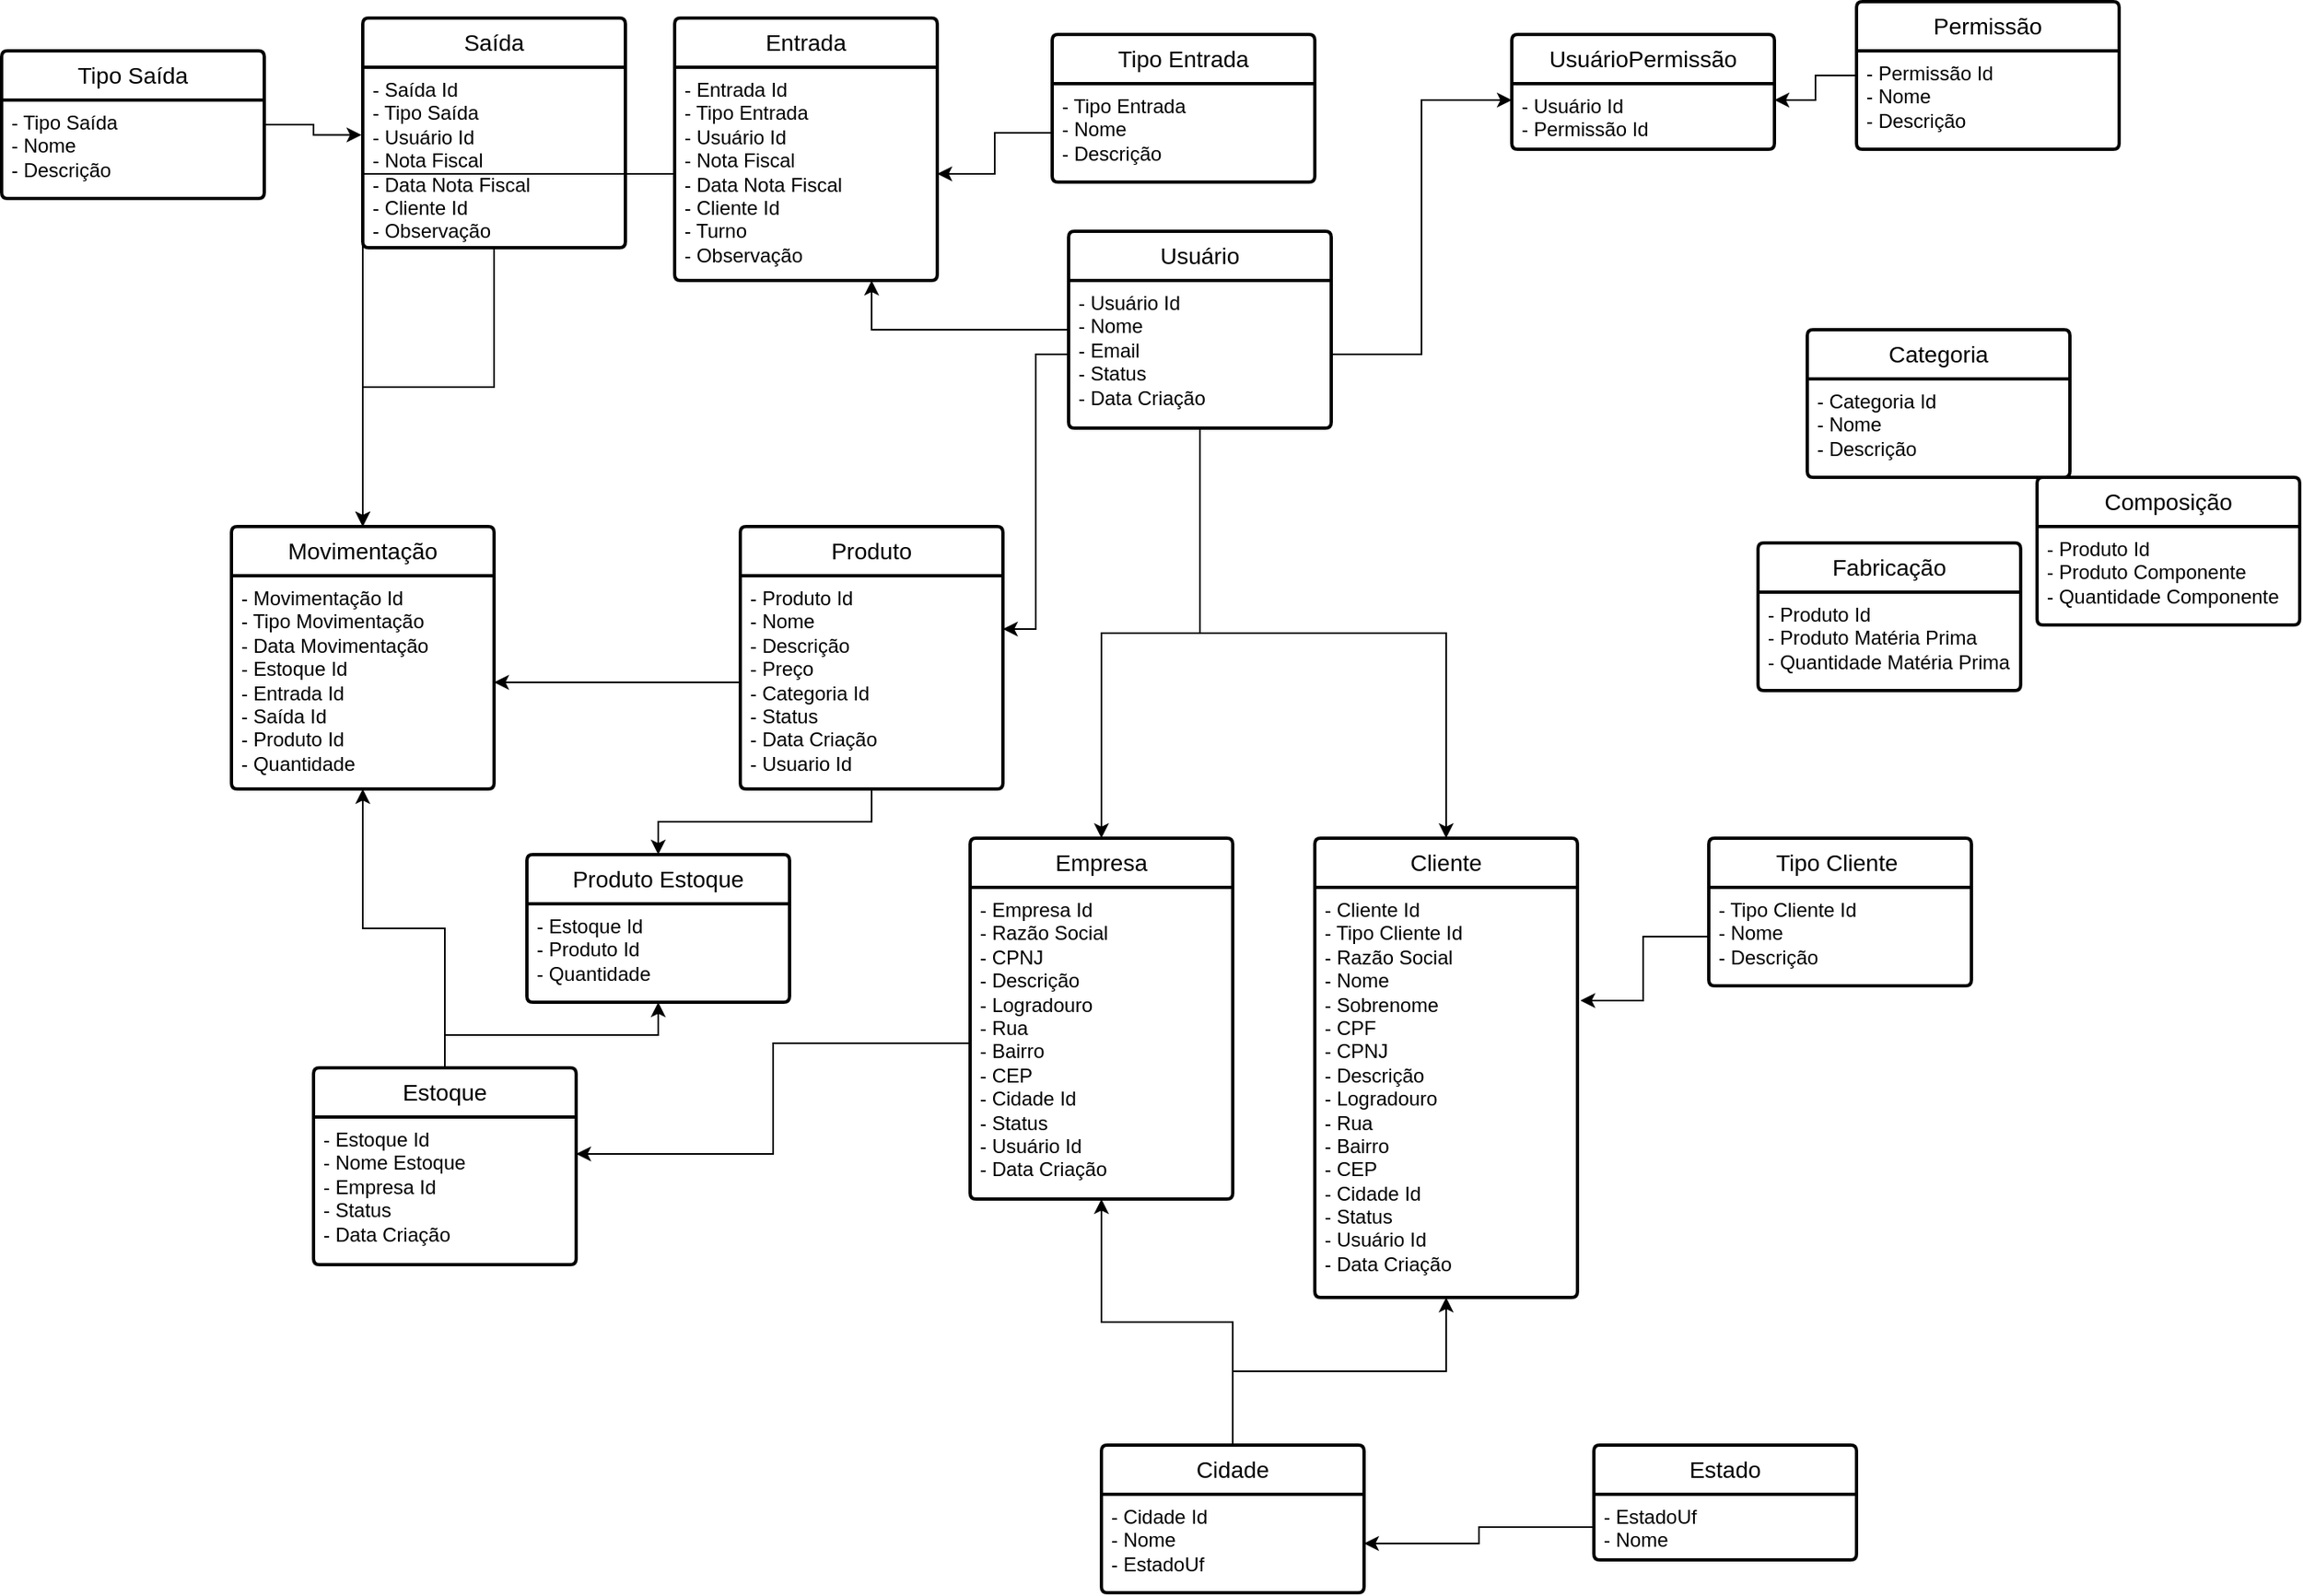 <mxfile version="24.7.14">
  <diagram name="Página-1" id="4eZlmuM-PPHnIgkoYzvH">
    <mxGraphModel dx="1585" dy="885" grid="1" gridSize="10" guides="1" tooltips="1" connect="1" arrows="1" fold="1" page="1" pageScale="1" pageWidth="827" pageHeight="1169" math="0" shadow="0">
      <root>
        <mxCell id="0" />
        <mxCell id="1" parent="0" />
        <mxCell id="nHZGqctwkZ7mky7nG77i-56" value="" style="edgeStyle=orthogonalEdgeStyle;rounded=0;orthogonalLoop=1;jettySize=auto;html=1;entryX=0.75;entryY=1;entryDx=0;entryDy=0;" parent="1" source="nHZGqctwkZ7mky7nG77i-6" target="nHZGqctwkZ7mky7nG77i-55" edge="1">
          <mxGeometry relative="1" as="geometry" />
        </mxCell>
        <mxCell id="nHZGqctwkZ7mky7nG77i-6" value="Usuário" style="swimlane;childLayout=stackLayout;horizontal=1;startSize=30;horizontalStack=0;rounded=1;fontSize=14;fontStyle=0;strokeWidth=2;resizeParent=0;resizeLast=1;shadow=0;dashed=0;align=center;arcSize=4;whiteSpace=wrap;html=1;" parent="1" vertex="1">
          <mxGeometry x="700" y="150" width="160" height="120" as="geometry" />
        </mxCell>
        <mxCell id="nHZGqctwkZ7mky7nG77i-7" value="- Usuário Id&lt;div&gt;- Nome&lt;/div&gt;&lt;div&gt;- Email&lt;/div&gt;&lt;div&gt;- Status&lt;/div&gt;&lt;div&gt;- Data Criação&lt;/div&gt;" style="align=left;strokeColor=none;fillColor=none;spacingLeft=4;fontSize=12;verticalAlign=top;resizable=0;rotatable=0;part=1;html=1;" parent="nHZGqctwkZ7mky7nG77i-6" vertex="1">
          <mxGeometry y="30" width="160" height="90" as="geometry" />
        </mxCell>
        <mxCell id="nHZGqctwkZ7mky7nG77i-19" style="edgeStyle=orthogonalEdgeStyle;rounded=0;orthogonalLoop=1;jettySize=auto;html=1;entryX=1;entryY=0.25;entryDx=0;entryDy=0;" parent="1" source="nHZGqctwkZ7mky7nG77i-13" target="nHZGqctwkZ7mky7nG77i-16" edge="1">
          <mxGeometry relative="1" as="geometry" />
        </mxCell>
        <mxCell id="nHZGqctwkZ7mky7nG77i-13" value="Permissão" style="swimlane;childLayout=stackLayout;horizontal=1;startSize=30;horizontalStack=0;rounded=1;fontSize=14;fontStyle=0;strokeWidth=2;resizeParent=0;resizeLast=1;shadow=0;dashed=0;align=center;arcSize=4;whiteSpace=wrap;html=1;" parent="1" vertex="1">
          <mxGeometry x="1180" y="10" width="160" height="90" as="geometry" />
        </mxCell>
        <mxCell id="nHZGqctwkZ7mky7nG77i-14" value="- Permissão Id&lt;div&gt;- Nome&lt;/div&gt;&lt;div&gt;- Descrição&lt;/div&gt;" style="align=left;strokeColor=none;fillColor=none;spacingLeft=4;fontSize=12;verticalAlign=top;resizable=0;rotatable=0;part=1;html=1;" parent="nHZGqctwkZ7mky7nG77i-13" vertex="1">
          <mxGeometry y="30" width="160" height="60" as="geometry" />
        </mxCell>
        <mxCell id="nHZGqctwkZ7mky7nG77i-15" value="UsuárioPermissão" style="swimlane;childLayout=stackLayout;horizontal=1;startSize=30;horizontalStack=0;rounded=1;fontSize=14;fontStyle=0;strokeWidth=2;resizeParent=0;resizeLast=1;shadow=0;dashed=0;align=center;arcSize=4;whiteSpace=wrap;html=1;" parent="1" vertex="1">
          <mxGeometry x="970" y="30" width="160" height="70" as="geometry" />
        </mxCell>
        <mxCell id="nHZGqctwkZ7mky7nG77i-16" value="- Usuário Id&lt;div&gt;- Permissão Id&lt;/div&gt;" style="align=left;strokeColor=none;fillColor=none;spacingLeft=4;fontSize=12;verticalAlign=top;resizable=0;rotatable=0;part=1;html=1;" parent="nHZGqctwkZ7mky7nG77i-15" vertex="1">
          <mxGeometry y="30" width="160" height="40" as="geometry" />
        </mxCell>
        <mxCell id="nHZGqctwkZ7mky7nG77i-18" style="edgeStyle=orthogonalEdgeStyle;rounded=0;orthogonalLoop=1;jettySize=auto;html=1;entryX=0;entryY=0.25;entryDx=0;entryDy=0;" parent="1" source="nHZGqctwkZ7mky7nG77i-7" target="nHZGqctwkZ7mky7nG77i-16" edge="1">
          <mxGeometry relative="1" as="geometry" />
        </mxCell>
        <mxCell id="nHZGqctwkZ7mky7nG77i-20" value="Cliente" style="swimlane;childLayout=stackLayout;horizontal=1;startSize=30;horizontalStack=0;rounded=1;fontSize=14;fontStyle=0;strokeWidth=2;resizeParent=0;resizeLast=1;shadow=0;dashed=0;align=center;arcSize=4;whiteSpace=wrap;html=1;" parent="1" vertex="1">
          <mxGeometry x="850" y="520" width="160" height="280" as="geometry" />
        </mxCell>
        <mxCell id="nHZGqctwkZ7mky7nG77i-21" value="- Cliente Id&lt;div&gt;- Tipo Cliente Id&lt;div&gt;- Razão Social&lt;/div&gt;&lt;div&gt;- Nome&lt;/div&gt;&lt;div&gt;- Sobrenome&lt;/div&gt;&lt;div&gt;- CPF&lt;/div&gt;&lt;div&gt;- CPNJ&lt;/div&gt;&lt;div&gt;- Descrição&lt;/div&gt;&lt;div&gt;- Logradouro&lt;/div&gt;&lt;div&gt;- Rua&lt;/div&gt;&lt;div&gt;- Bairro&lt;/div&gt;&lt;div&gt;- CEP&lt;/div&gt;&lt;div&gt;- Cidade Id&lt;/div&gt;&lt;div&gt;- Status&lt;/div&gt;&lt;div&gt;- Usuário Id&lt;/div&gt;&lt;div&gt;&lt;span style=&quot;background-color: initial;&quot;&gt;- Data Criação&lt;/span&gt;&amp;nbsp;&lt;/div&gt;&lt;div&gt;&lt;br&gt;&lt;/div&gt;&lt;/div&gt;" style="align=left;strokeColor=none;fillColor=none;spacingLeft=4;fontSize=12;verticalAlign=top;resizable=0;rotatable=0;part=1;html=1;" parent="nHZGqctwkZ7mky7nG77i-20" vertex="1">
          <mxGeometry y="30" width="160" height="250" as="geometry" />
        </mxCell>
        <mxCell id="nHZGqctwkZ7mky7nG77i-23" value="Tipo Cliente&amp;nbsp;" style="swimlane;childLayout=stackLayout;horizontal=1;startSize=30;horizontalStack=0;rounded=1;fontSize=14;fontStyle=0;strokeWidth=2;resizeParent=0;resizeLast=1;shadow=0;dashed=0;align=center;arcSize=4;whiteSpace=wrap;html=1;" parent="1" vertex="1">
          <mxGeometry x="1090" y="520" width="160" height="90" as="geometry" />
        </mxCell>
        <mxCell id="nHZGqctwkZ7mky7nG77i-24" value="- Tipo Cliente Id&lt;div&gt;- Nome&lt;/div&gt;&lt;div&gt;- Descrição&lt;/div&gt;" style="align=left;strokeColor=none;fillColor=none;spacingLeft=4;fontSize=12;verticalAlign=top;resizable=0;rotatable=0;part=1;html=1;" parent="nHZGqctwkZ7mky7nG77i-23" vertex="1">
          <mxGeometry y="30" width="160" height="60" as="geometry" />
        </mxCell>
        <mxCell id="QyyUy4oXN8FV1IVaJ9Bp-20" style="edgeStyle=orthogonalEdgeStyle;rounded=0;orthogonalLoop=1;jettySize=auto;html=1;entryX=0.5;entryY=1;entryDx=0;entryDy=0;" edge="1" parent="1" source="nHZGqctwkZ7mky7nG77i-26" target="QyyUy4oXN8FV1IVaJ9Bp-6">
          <mxGeometry relative="1" as="geometry" />
        </mxCell>
        <mxCell id="QyyUy4oXN8FV1IVaJ9Bp-21" style="edgeStyle=orthogonalEdgeStyle;rounded=0;orthogonalLoop=1;jettySize=auto;html=1;entryX=0.5;entryY=1;entryDx=0;entryDy=0;" edge="1" parent="1" source="nHZGqctwkZ7mky7nG77i-26" target="nHZGqctwkZ7mky7nG77i-21">
          <mxGeometry relative="1" as="geometry" />
        </mxCell>
        <mxCell id="nHZGqctwkZ7mky7nG77i-26" value="Cidade" style="swimlane;childLayout=stackLayout;horizontal=1;startSize=30;horizontalStack=0;rounded=1;fontSize=14;fontStyle=0;strokeWidth=2;resizeParent=0;resizeLast=1;shadow=0;dashed=0;align=center;arcSize=4;whiteSpace=wrap;html=1;" parent="1" vertex="1">
          <mxGeometry x="720" y="890" width="160" height="90" as="geometry" />
        </mxCell>
        <mxCell id="nHZGqctwkZ7mky7nG77i-27" value="- Cidade Id&lt;div&gt;- Nome&lt;/div&gt;&lt;div&gt;- EstadoUf&lt;/div&gt;" style="align=left;strokeColor=none;fillColor=none;spacingLeft=4;fontSize=12;verticalAlign=top;resizable=0;rotatable=0;part=1;html=1;" parent="nHZGqctwkZ7mky7nG77i-26" vertex="1">
          <mxGeometry y="30" width="160" height="60" as="geometry" />
        </mxCell>
        <mxCell id="nHZGqctwkZ7mky7nG77i-31" value="Estado" style="swimlane;childLayout=stackLayout;horizontal=1;startSize=30;horizontalStack=0;rounded=1;fontSize=14;fontStyle=0;strokeWidth=2;resizeParent=0;resizeLast=1;shadow=0;dashed=0;align=center;arcSize=4;whiteSpace=wrap;html=1;" parent="1" vertex="1">
          <mxGeometry x="1020" y="890" width="160" height="70" as="geometry" />
        </mxCell>
        <mxCell id="nHZGqctwkZ7mky7nG77i-32" value="- EstadoUf&lt;div&gt;- Nome&lt;/div&gt;" style="align=left;strokeColor=none;fillColor=none;spacingLeft=4;fontSize=12;verticalAlign=top;resizable=0;rotatable=0;part=1;html=1;" parent="nHZGqctwkZ7mky7nG77i-31" vertex="1">
          <mxGeometry y="30" width="160" height="40" as="geometry" />
        </mxCell>
        <mxCell id="QyyUy4oXN8FV1IVaJ9Bp-28" style="edgeStyle=orthogonalEdgeStyle;rounded=0;orthogonalLoop=1;jettySize=auto;html=1;" edge="1" parent="1" source="nHZGqctwkZ7mky7nG77i-35" target="QyyUy4oXN8FV1IVaJ9Bp-23">
          <mxGeometry relative="1" as="geometry" />
        </mxCell>
        <mxCell id="nHZGqctwkZ7mky7nG77i-35" value="Produto" style="swimlane;childLayout=stackLayout;horizontal=1;startSize=30;horizontalStack=0;rounded=1;fontSize=14;fontStyle=0;strokeWidth=2;resizeParent=0;resizeLast=1;shadow=0;dashed=0;align=center;arcSize=4;whiteSpace=wrap;html=1;" parent="1" vertex="1">
          <mxGeometry x="500" y="330" width="160" height="160" as="geometry" />
        </mxCell>
        <mxCell id="nHZGqctwkZ7mky7nG77i-36" value="- Produto Id&lt;div&gt;- Nome&lt;/div&gt;&lt;div&gt;- Descrição&lt;/div&gt;&lt;div&gt;- Preço&lt;/div&gt;&lt;div&gt;- Categoria Id&lt;/div&gt;&lt;div&gt;- Status&lt;/div&gt;&lt;div&gt;- Data Criação&lt;/div&gt;&lt;div&gt;- Usuario Id&lt;/div&gt;" style="align=left;strokeColor=none;fillColor=none;spacingLeft=4;fontSize=12;verticalAlign=top;resizable=0;rotatable=0;part=1;html=1;" parent="nHZGqctwkZ7mky7nG77i-35" vertex="1">
          <mxGeometry y="30" width="160" height="130" as="geometry" />
        </mxCell>
        <mxCell id="nHZGqctwkZ7mky7nG77i-41" value="Categoria" style="swimlane;childLayout=stackLayout;horizontal=1;startSize=30;horizontalStack=0;rounded=1;fontSize=14;fontStyle=0;strokeWidth=2;resizeParent=0;resizeLast=1;shadow=0;dashed=0;align=center;arcSize=4;whiteSpace=wrap;html=1;" parent="1" vertex="1">
          <mxGeometry x="1150" y="210" width="160" height="90" as="geometry" />
        </mxCell>
        <mxCell id="nHZGqctwkZ7mky7nG77i-42" value="- Categoria Id&lt;div&gt;- Nome&lt;/div&gt;&lt;div&gt;- Descrição&lt;/div&gt;" style="align=left;strokeColor=none;fillColor=none;spacingLeft=4;fontSize=12;verticalAlign=top;resizable=0;rotatable=0;part=1;html=1;" parent="nHZGqctwkZ7mky7nG77i-41" vertex="1">
          <mxGeometry y="30" width="160" height="60" as="geometry" />
        </mxCell>
        <mxCell id="nHZGqctwkZ7mky7nG77i-45" value="Fabricação" style="swimlane;childLayout=stackLayout;horizontal=1;startSize=30;horizontalStack=0;rounded=1;fontSize=14;fontStyle=0;strokeWidth=2;resizeParent=0;resizeLast=1;shadow=0;dashed=0;align=center;arcSize=4;whiteSpace=wrap;html=1;" parent="1" vertex="1">
          <mxGeometry x="1120" y="340" width="160" height="90" as="geometry" />
        </mxCell>
        <mxCell id="nHZGqctwkZ7mky7nG77i-46" value="- Produto Id&lt;div&gt;- Produto Matéria Prima&amp;nbsp;&lt;/div&gt;&lt;div&gt;- Quantidade Matéria Prima&lt;/div&gt;" style="align=left;strokeColor=none;fillColor=none;spacingLeft=4;fontSize=12;verticalAlign=top;resizable=0;rotatable=0;part=1;html=1;" parent="nHZGqctwkZ7mky7nG77i-45" vertex="1">
          <mxGeometry y="30" width="160" height="60" as="geometry" />
        </mxCell>
        <mxCell id="nHZGqctwkZ7mky7nG77i-49" value="Composição" style="swimlane;childLayout=stackLayout;horizontal=1;startSize=30;horizontalStack=0;rounded=1;fontSize=14;fontStyle=0;strokeWidth=2;resizeParent=0;resizeLast=1;shadow=0;dashed=0;align=center;arcSize=4;whiteSpace=wrap;html=1;" parent="1" vertex="1">
          <mxGeometry x="1290" y="300" width="160" height="90" as="geometry" />
        </mxCell>
        <mxCell id="nHZGqctwkZ7mky7nG77i-50" value="- Produto Id&lt;div&gt;- Produto Componente&lt;/div&gt;&lt;div&gt;- Quantidade Componente&lt;/div&gt;" style="align=left;strokeColor=none;fillColor=none;spacingLeft=4;fontSize=12;verticalAlign=top;resizable=0;rotatable=0;part=1;html=1;" parent="nHZGqctwkZ7mky7nG77i-49" vertex="1">
          <mxGeometry y="30" width="160" height="60" as="geometry" />
        </mxCell>
        <mxCell id="nHZGqctwkZ7mky7nG77i-54" value="Entrada" style="swimlane;childLayout=stackLayout;horizontal=1;startSize=30;horizontalStack=0;rounded=1;fontSize=14;fontStyle=0;strokeWidth=2;resizeParent=0;resizeLast=1;shadow=0;dashed=0;align=center;arcSize=4;whiteSpace=wrap;html=1;" parent="1" vertex="1">
          <mxGeometry x="460" y="20" width="160" height="160" as="geometry" />
        </mxCell>
        <mxCell id="nHZGqctwkZ7mky7nG77i-55" value="- Entrada Id&lt;div&gt;- Tipo Entrada&lt;/div&gt;&lt;div&gt;- Usuário Id&lt;br&gt;&lt;/div&gt;&lt;div&gt;- Nota Fiscal&lt;/div&gt;&lt;div&gt;- Data Nota Fiscal&lt;/div&gt;&lt;div&gt;- Cliente Id&lt;/div&gt;&lt;div&gt;- Turno&lt;/div&gt;&lt;div&gt;- Observação&lt;/div&gt;" style="align=left;strokeColor=none;fillColor=none;spacingLeft=4;fontSize=12;verticalAlign=top;resizable=0;rotatable=0;part=1;html=1;" parent="nHZGqctwkZ7mky7nG77i-54" vertex="1">
          <mxGeometry y="30" width="160" height="130" as="geometry" />
        </mxCell>
        <mxCell id="nHZGqctwkZ7mky7nG77i-57" value="Saída" style="swimlane;childLayout=stackLayout;horizontal=1;startSize=30;horizontalStack=0;rounded=1;fontSize=14;fontStyle=0;strokeWidth=2;resizeParent=0;resizeLast=1;shadow=0;dashed=0;align=center;arcSize=4;whiteSpace=wrap;html=1;" parent="1" vertex="1">
          <mxGeometry x="270" y="20" width="160" height="140" as="geometry" />
        </mxCell>
        <mxCell id="nHZGqctwkZ7mky7nG77i-58" value="- Saída Id&lt;div&gt;- Tipo Saída&lt;/div&gt;&lt;div&gt;- Usuário Id&lt;br&gt;&lt;/div&gt;&lt;div&gt;- Nota Fiscal&lt;/div&gt;&lt;div&gt;- Data Nota Fiscal&lt;/div&gt;&lt;div&gt;- Cliente Id&lt;/div&gt;&lt;div&gt;- Observação&lt;/div&gt;" style="align=left;strokeColor=none;fillColor=none;spacingLeft=4;fontSize=12;verticalAlign=top;resizable=0;rotatable=0;part=1;html=1;" parent="nHZGqctwkZ7mky7nG77i-57" vertex="1">
          <mxGeometry y="30" width="160" height="110" as="geometry" />
        </mxCell>
        <mxCell id="nHZGqctwkZ7mky7nG77i-60" value="Tipo Entrada" style="swimlane;childLayout=stackLayout;horizontal=1;startSize=30;horizontalStack=0;rounded=1;fontSize=14;fontStyle=0;strokeWidth=2;resizeParent=0;resizeLast=1;shadow=0;dashed=0;align=center;arcSize=4;whiteSpace=wrap;html=1;" parent="1" vertex="1">
          <mxGeometry x="690" y="30" width="160" height="90" as="geometry" />
        </mxCell>
        <mxCell id="nHZGqctwkZ7mky7nG77i-61" value="- Tipo Entrada&lt;div&gt;- Nome&lt;/div&gt;&lt;div&gt;- Descrição&lt;/div&gt;" style="align=left;strokeColor=none;fillColor=none;spacingLeft=4;fontSize=12;verticalAlign=top;resizable=0;rotatable=0;part=1;html=1;" parent="nHZGqctwkZ7mky7nG77i-60" vertex="1">
          <mxGeometry y="30" width="160" height="60" as="geometry" />
        </mxCell>
        <mxCell id="nHZGqctwkZ7mky7nG77i-63" value="Tipo Saída" style="swimlane;childLayout=stackLayout;horizontal=1;startSize=30;horizontalStack=0;rounded=1;fontSize=14;fontStyle=0;strokeWidth=2;resizeParent=0;resizeLast=1;shadow=0;dashed=0;align=center;arcSize=4;whiteSpace=wrap;html=1;" parent="1" vertex="1">
          <mxGeometry x="50" y="40" width="160" height="90" as="geometry" />
        </mxCell>
        <mxCell id="nHZGqctwkZ7mky7nG77i-64" value="- Tipo Saída&lt;div&gt;- Nome&lt;/div&gt;&lt;div&gt;- Descrição&lt;/div&gt;" style="align=left;strokeColor=none;fillColor=none;spacingLeft=4;fontSize=12;verticalAlign=top;resizable=0;rotatable=0;part=1;html=1;" parent="nHZGqctwkZ7mky7nG77i-63" vertex="1">
          <mxGeometry y="30" width="160" height="60" as="geometry" />
        </mxCell>
        <mxCell id="nHZGqctwkZ7mky7nG77i-66" value="Movimentação" style="swimlane;childLayout=stackLayout;horizontal=1;startSize=30;horizontalStack=0;rounded=1;fontSize=14;fontStyle=0;strokeWidth=2;resizeParent=0;resizeLast=1;shadow=0;dashed=0;align=center;arcSize=4;whiteSpace=wrap;html=1;" parent="1" vertex="1">
          <mxGeometry x="190" y="330" width="160" height="160" as="geometry" />
        </mxCell>
        <mxCell id="nHZGqctwkZ7mky7nG77i-67" value="- Movimentação Id&lt;div&gt;- Tipo Movimentação&lt;/div&gt;&lt;div&gt;- Data Movimentação&lt;/div&gt;&lt;div&gt;- Estoque Id&lt;/div&gt;&lt;div&gt;- Entrada Id&lt;/div&gt;&lt;div&gt;- Saída Id&lt;/div&gt;&lt;div&gt;- Produto Id&lt;/div&gt;&lt;div&gt;- Quantidade&lt;/div&gt;" style="align=left;strokeColor=none;fillColor=none;spacingLeft=4;fontSize=12;verticalAlign=top;resizable=0;rotatable=0;part=1;html=1;" parent="nHZGqctwkZ7mky7nG77i-66" vertex="1">
          <mxGeometry y="30" width="160" height="130" as="geometry" />
        </mxCell>
        <mxCell id="nHZGqctwkZ7mky7nG77i-72" style="edgeStyle=orthogonalEdgeStyle;rounded=0;orthogonalLoop=1;jettySize=auto;html=1;entryX=1;entryY=0.5;entryDx=0;entryDy=0;" parent="1" source="nHZGqctwkZ7mky7nG77i-32" target="nHZGqctwkZ7mky7nG77i-27" edge="1">
          <mxGeometry relative="1" as="geometry" />
        </mxCell>
        <mxCell id="nHZGqctwkZ7mky7nG77i-74" style="edgeStyle=orthogonalEdgeStyle;rounded=0;orthogonalLoop=1;jettySize=auto;html=1;entryX=1.011;entryY=0.276;entryDx=0;entryDy=0;entryPerimeter=0;" parent="1" source="nHZGqctwkZ7mky7nG77i-24" target="nHZGqctwkZ7mky7nG77i-21" edge="1">
          <mxGeometry relative="1" as="geometry" />
        </mxCell>
        <mxCell id="nHZGqctwkZ7mky7nG77i-76" style="edgeStyle=orthogonalEdgeStyle;rounded=0;orthogonalLoop=1;jettySize=auto;html=1;entryX=1;entryY=0.5;entryDx=0;entryDy=0;" parent="1" source="nHZGqctwkZ7mky7nG77i-61" target="nHZGqctwkZ7mky7nG77i-55" edge="1">
          <mxGeometry relative="1" as="geometry" />
        </mxCell>
        <mxCell id="nHZGqctwkZ7mky7nG77i-77" style="edgeStyle=orthogonalEdgeStyle;rounded=0;orthogonalLoop=1;jettySize=auto;html=1;entryX=-0.005;entryY=0.375;entryDx=0;entryDy=0;entryPerimeter=0;" parent="1" source="nHZGqctwkZ7mky7nG77i-63" target="nHZGqctwkZ7mky7nG77i-58" edge="1">
          <mxGeometry relative="1" as="geometry" />
        </mxCell>
        <mxCell id="nHZGqctwkZ7mky7nG77i-78" style="edgeStyle=orthogonalEdgeStyle;rounded=0;orthogonalLoop=1;jettySize=auto;html=1;entryX=0.5;entryY=0;entryDx=0;entryDy=0;" parent="1" source="nHZGqctwkZ7mky7nG77i-58" target="nHZGqctwkZ7mky7nG77i-66" edge="1">
          <mxGeometry relative="1" as="geometry" />
        </mxCell>
        <mxCell id="nHZGqctwkZ7mky7nG77i-79" style="edgeStyle=orthogonalEdgeStyle;rounded=0;orthogonalLoop=1;jettySize=auto;html=1;entryX=0.5;entryY=0;entryDx=0;entryDy=0;" parent="1" source="nHZGqctwkZ7mky7nG77i-55" target="nHZGqctwkZ7mky7nG77i-66" edge="1">
          <mxGeometry relative="1" as="geometry" />
        </mxCell>
        <mxCell id="nHZGqctwkZ7mky7nG77i-81" style="edgeStyle=orthogonalEdgeStyle;rounded=0;orthogonalLoop=1;jettySize=auto;html=1;entryX=1;entryY=0.5;entryDx=0;entryDy=0;" parent="1" source="nHZGqctwkZ7mky7nG77i-36" target="nHZGqctwkZ7mky7nG77i-67" edge="1">
          <mxGeometry relative="1" as="geometry" />
        </mxCell>
        <mxCell id="QyyUy4oXN8FV1IVaJ9Bp-11" style="edgeStyle=orthogonalEdgeStyle;rounded=0;orthogonalLoop=1;jettySize=auto;html=1;entryX=0.5;entryY=1;entryDx=0;entryDy=0;" edge="1" parent="1" source="QyyUy4oXN8FV1IVaJ9Bp-1" target="nHZGqctwkZ7mky7nG77i-67">
          <mxGeometry relative="1" as="geometry" />
        </mxCell>
        <mxCell id="QyyUy4oXN8FV1IVaJ9Bp-25" value="" style="edgeStyle=orthogonalEdgeStyle;rounded=0;orthogonalLoop=1;jettySize=auto;html=1;" edge="1" parent="1" source="QyyUy4oXN8FV1IVaJ9Bp-1" target="QyyUy4oXN8FV1IVaJ9Bp-23">
          <mxGeometry relative="1" as="geometry" />
        </mxCell>
        <mxCell id="QyyUy4oXN8FV1IVaJ9Bp-1" value="Estoque" style="swimlane;childLayout=stackLayout;horizontal=1;startSize=30;horizontalStack=0;rounded=1;fontSize=14;fontStyle=0;strokeWidth=2;resizeParent=0;resizeLast=1;shadow=0;dashed=0;align=center;arcSize=4;whiteSpace=wrap;html=1;" vertex="1" parent="1">
          <mxGeometry x="240" y="660" width="160" height="120" as="geometry" />
        </mxCell>
        <mxCell id="QyyUy4oXN8FV1IVaJ9Bp-2" value="- Estoque Id&lt;div&gt;- Nome Estoque&lt;/div&gt;&lt;div&gt;- Empresa Id&lt;/div&gt;&lt;div&gt;- Status&lt;/div&gt;&lt;div&gt;- Data Criação&lt;/div&gt;" style="align=left;strokeColor=none;fillColor=none;spacingLeft=4;fontSize=12;verticalAlign=top;resizable=0;rotatable=0;part=1;html=1;" vertex="1" parent="QyyUy4oXN8FV1IVaJ9Bp-1">
          <mxGeometry y="30" width="160" height="90" as="geometry" />
        </mxCell>
        <mxCell id="QyyUy4oXN8FV1IVaJ9Bp-5" value="Empresa" style="swimlane;childLayout=stackLayout;horizontal=1;startSize=30;horizontalStack=0;rounded=1;fontSize=14;fontStyle=0;strokeWidth=2;resizeParent=0;resizeLast=1;shadow=0;dashed=0;align=center;arcSize=4;whiteSpace=wrap;html=1;" vertex="1" parent="1">
          <mxGeometry x="640" y="520" width="160" height="220" as="geometry" />
        </mxCell>
        <mxCell id="QyyUy4oXN8FV1IVaJ9Bp-6" value="- Empresa Id&lt;div&gt;- Razão Social&lt;/div&gt;&lt;div&gt;- CPNJ&lt;/div&gt;&lt;div&gt;- Descrição&lt;/div&gt;&lt;div&gt;- Logradouro&lt;/div&gt;&lt;div&gt;- Rua&lt;/div&gt;&lt;div&gt;- Bairro&lt;/div&gt;&lt;div&gt;- CEP&lt;/div&gt;&lt;div&gt;- Cidade Id&lt;/div&gt;&lt;div&gt;- Status&lt;/div&gt;&lt;div&gt;- Usuário Id&lt;/div&gt;&lt;div&gt;&lt;span style=&quot;background-color: initial;&quot;&gt;- Data Criação&lt;/span&gt;&amp;nbsp;&lt;/div&gt;" style="align=left;strokeColor=none;fillColor=none;spacingLeft=4;fontSize=12;verticalAlign=top;resizable=0;rotatable=0;part=1;html=1;" vertex="1" parent="QyyUy4oXN8FV1IVaJ9Bp-5">
          <mxGeometry y="30" width="160" height="190" as="geometry" />
        </mxCell>
        <mxCell id="QyyUy4oXN8FV1IVaJ9Bp-15" style="edgeStyle=orthogonalEdgeStyle;rounded=0;orthogonalLoop=1;jettySize=auto;html=1;entryX=1;entryY=0.25;entryDx=0;entryDy=0;" edge="1" parent="1" source="QyyUy4oXN8FV1IVaJ9Bp-6" target="QyyUy4oXN8FV1IVaJ9Bp-2">
          <mxGeometry relative="1" as="geometry" />
        </mxCell>
        <mxCell id="QyyUy4oXN8FV1IVaJ9Bp-16" style="edgeStyle=orthogonalEdgeStyle;rounded=0;orthogonalLoop=1;jettySize=auto;html=1;entryX=0.5;entryY=0;entryDx=0;entryDy=0;" edge="1" parent="1" source="nHZGqctwkZ7mky7nG77i-7" target="QyyUy4oXN8FV1IVaJ9Bp-5">
          <mxGeometry relative="1" as="geometry" />
        </mxCell>
        <mxCell id="QyyUy4oXN8FV1IVaJ9Bp-17" style="edgeStyle=orthogonalEdgeStyle;rounded=0;orthogonalLoop=1;jettySize=auto;html=1;entryX=0.5;entryY=0;entryDx=0;entryDy=0;" edge="1" parent="1" source="nHZGqctwkZ7mky7nG77i-7" target="nHZGqctwkZ7mky7nG77i-20">
          <mxGeometry relative="1" as="geometry" />
        </mxCell>
        <mxCell id="QyyUy4oXN8FV1IVaJ9Bp-22" style="edgeStyle=orthogonalEdgeStyle;rounded=0;orthogonalLoop=1;jettySize=auto;html=1;entryX=1;entryY=0.25;entryDx=0;entryDy=0;" edge="1" parent="1" source="nHZGqctwkZ7mky7nG77i-7" target="nHZGqctwkZ7mky7nG77i-36">
          <mxGeometry relative="1" as="geometry" />
        </mxCell>
        <mxCell id="QyyUy4oXN8FV1IVaJ9Bp-23" value="Produto Estoque" style="swimlane;childLayout=stackLayout;horizontal=1;startSize=30;horizontalStack=0;rounded=1;fontSize=14;fontStyle=0;strokeWidth=2;resizeParent=0;resizeLast=1;shadow=0;dashed=0;align=center;arcSize=4;whiteSpace=wrap;html=1;" vertex="1" parent="1">
          <mxGeometry x="370" y="530" width="160" height="90" as="geometry" />
        </mxCell>
        <mxCell id="QyyUy4oXN8FV1IVaJ9Bp-24" value="&lt;div&gt;&lt;span style=&quot;background-color: initial;&quot;&gt;- Estoque Id&lt;/span&gt;&lt;br&gt;&lt;/div&gt;&lt;div&gt;- Produto Id&lt;/div&gt;&lt;div&gt;- Quantidade&amp;nbsp;&lt;/div&gt;" style="align=left;strokeColor=none;fillColor=none;spacingLeft=4;fontSize=12;verticalAlign=top;resizable=0;rotatable=0;part=1;html=1;" vertex="1" parent="QyyUy4oXN8FV1IVaJ9Bp-23">
          <mxGeometry y="30" width="160" height="60" as="geometry" />
        </mxCell>
      </root>
    </mxGraphModel>
  </diagram>
</mxfile>
